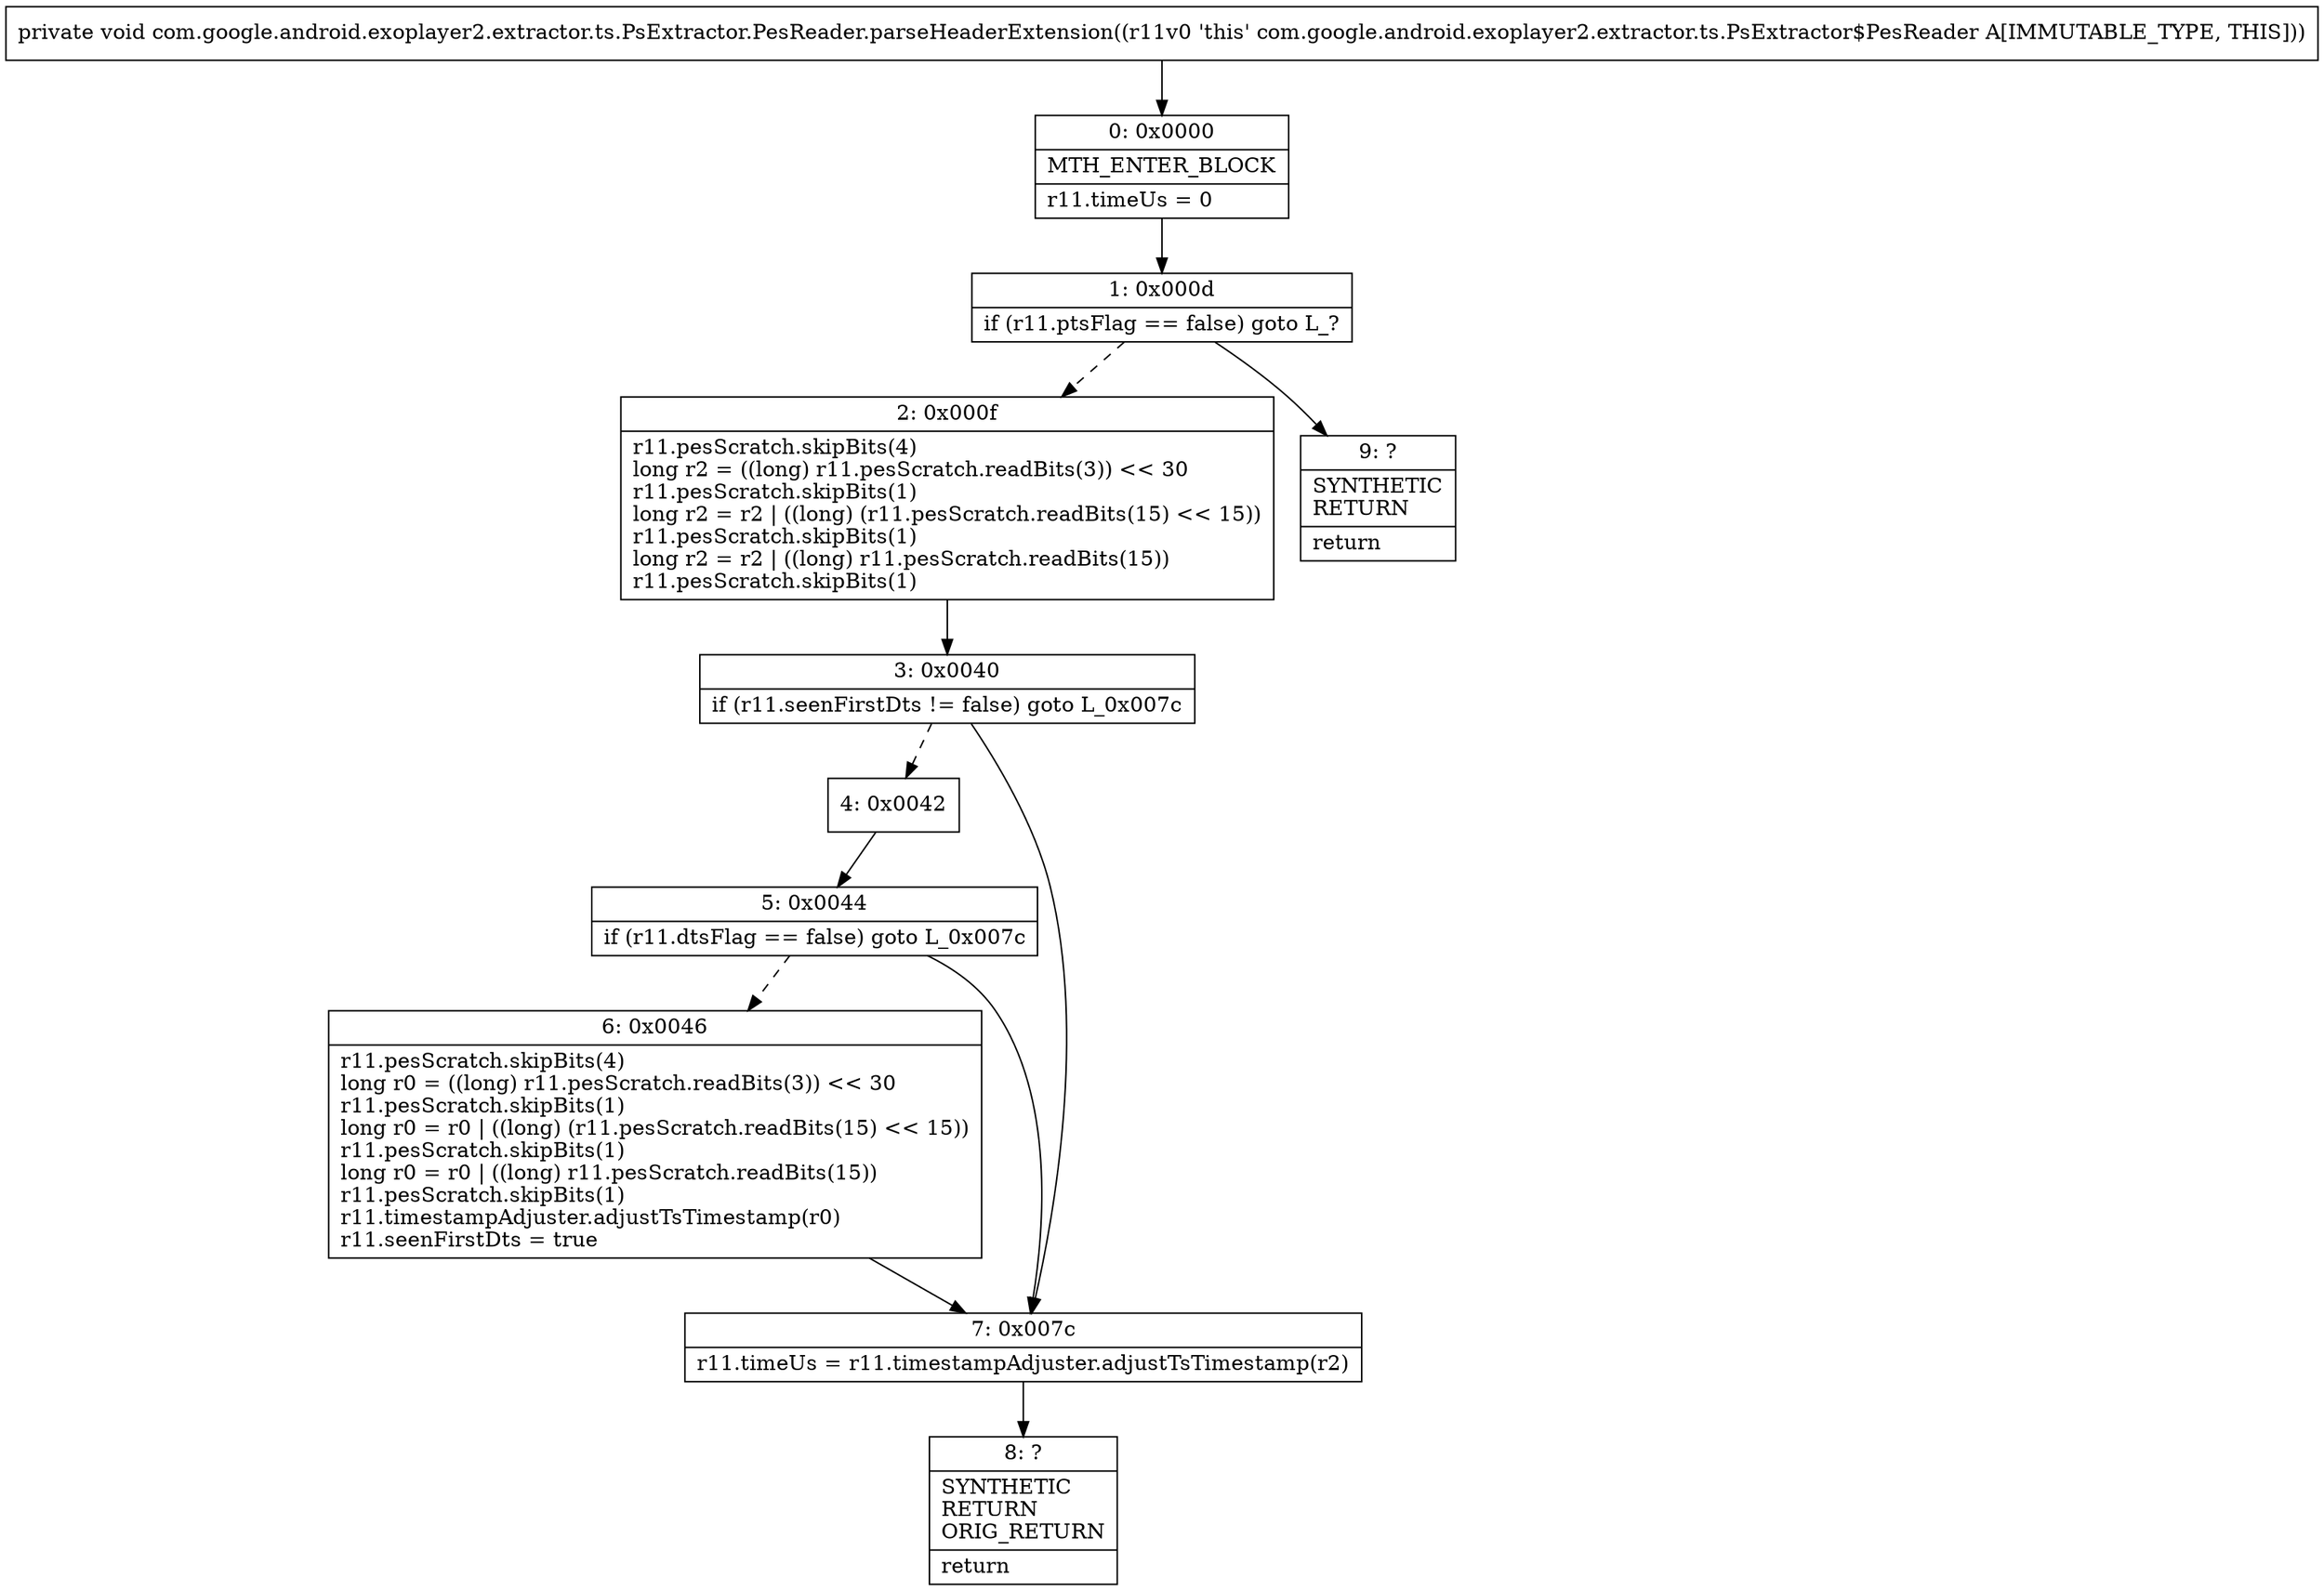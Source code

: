 digraph "CFG forcom.google.android.exoplayer2.extractor.ts.PsExtractor.PesReader.parseHeaderExtension()V" {
Node_0 [shape=record,label="{0\:\ 0x0000|MTH_ENTER_BLOCK\l|r11.timeUs = 0\l}"];
Node_1 [shape=record,label="{1\:\ 0x000d|if (r11.ptsFlag == false) goto L_?\l}"];
Node_2 [shape=record,label="{2\:\ 0x000f|r11.pesScratch.skipBits(4)\llong r2 = ((long) r11.pesScratch.readBits(3)) \<\< 30\lr11.pesScratch.skipBits(1)\llong r2 = r2 \| ((long) (r11.pesScratch.readBits(15) \<\< 15))\lr11.pesScratch.skipBits(1)\llong r2 = r2 \| ((long) r11.pesScratch.readBits(15))\lr11.pesScratch.skipBits(1)\l}"];
Node_3 [shape=record,label="{3\:\ 0x0040|if (r11.seenFirstDts != false) goto L_0x007c\l}"];
Node_4 [shape=record,label="{4\:\ 0x0042}"];
Node_5 [shape=record,label="{5\:\ 0x0044|if (r11.dtsFlag == false) goto L_0x007c\l}"];
Node_6 [shape=record,label="{6\:\ 0x0046|r11.pesScratch.skipBits(4)\llong r0 = ((long) r11.pesScratch.readBits(3)) \<\< 30\lr11.pesScratch.skipBits(1)\llong r0 = r0 \| ((long) (r11.pesScratch.readBits(15) \<\< 15))\lr11.pesScratch.skipBits(1)\llong r0 = r0 \| ((long) r11.pesScratch.readBits(15))\lr11.pesScratch.skipBits(1)\lr11.timestampAdjuster.adjustTsTimestamp(r0)\lr11.seenFirstDts = true\l}"];
Node_7 [shape=record,label="{7\:\ 0x007c|r11.timeUs = r11.timestampAdjuster.adjustTsTimestamp(r2)\l}"];
Node_8 [shape=record,label="{8\:\ ?|SYNTHETIC\lRETURN\lORIG_RETURN\l|return\l}"];
Node_9 [shape=record,label="{9\:\ ?|SYNTHETIC\lRETURN\l|return\l}"];
MethodNode[shape=record,label="{private void com.google.android.exoplayer2.extractor.ts.PsExtractor.PesReader.parseHeaderExtension((r11v0 'this' com.google.android.exoplayer2.extractor.ts.PsExtractor$PesReader A[IMMUTABLE_TYPE, THIS])) }"];
MethodNode -> Node_0;
Node_0 -> Node_1;
Node_1 -> Node_2[style=dashed];
Node_1 -> Node_9;
Node_2 -> Node_3;
Node_3 -> Node_4[style=dashed];
Node_3 -> Node_7;
Node_4 -> Node_5;
Node_5 -> Node_6[style=dashed];
Node_5 -> Node_7;
Node_6 -> Node_7;
Node_7 -> Node_8;
}

